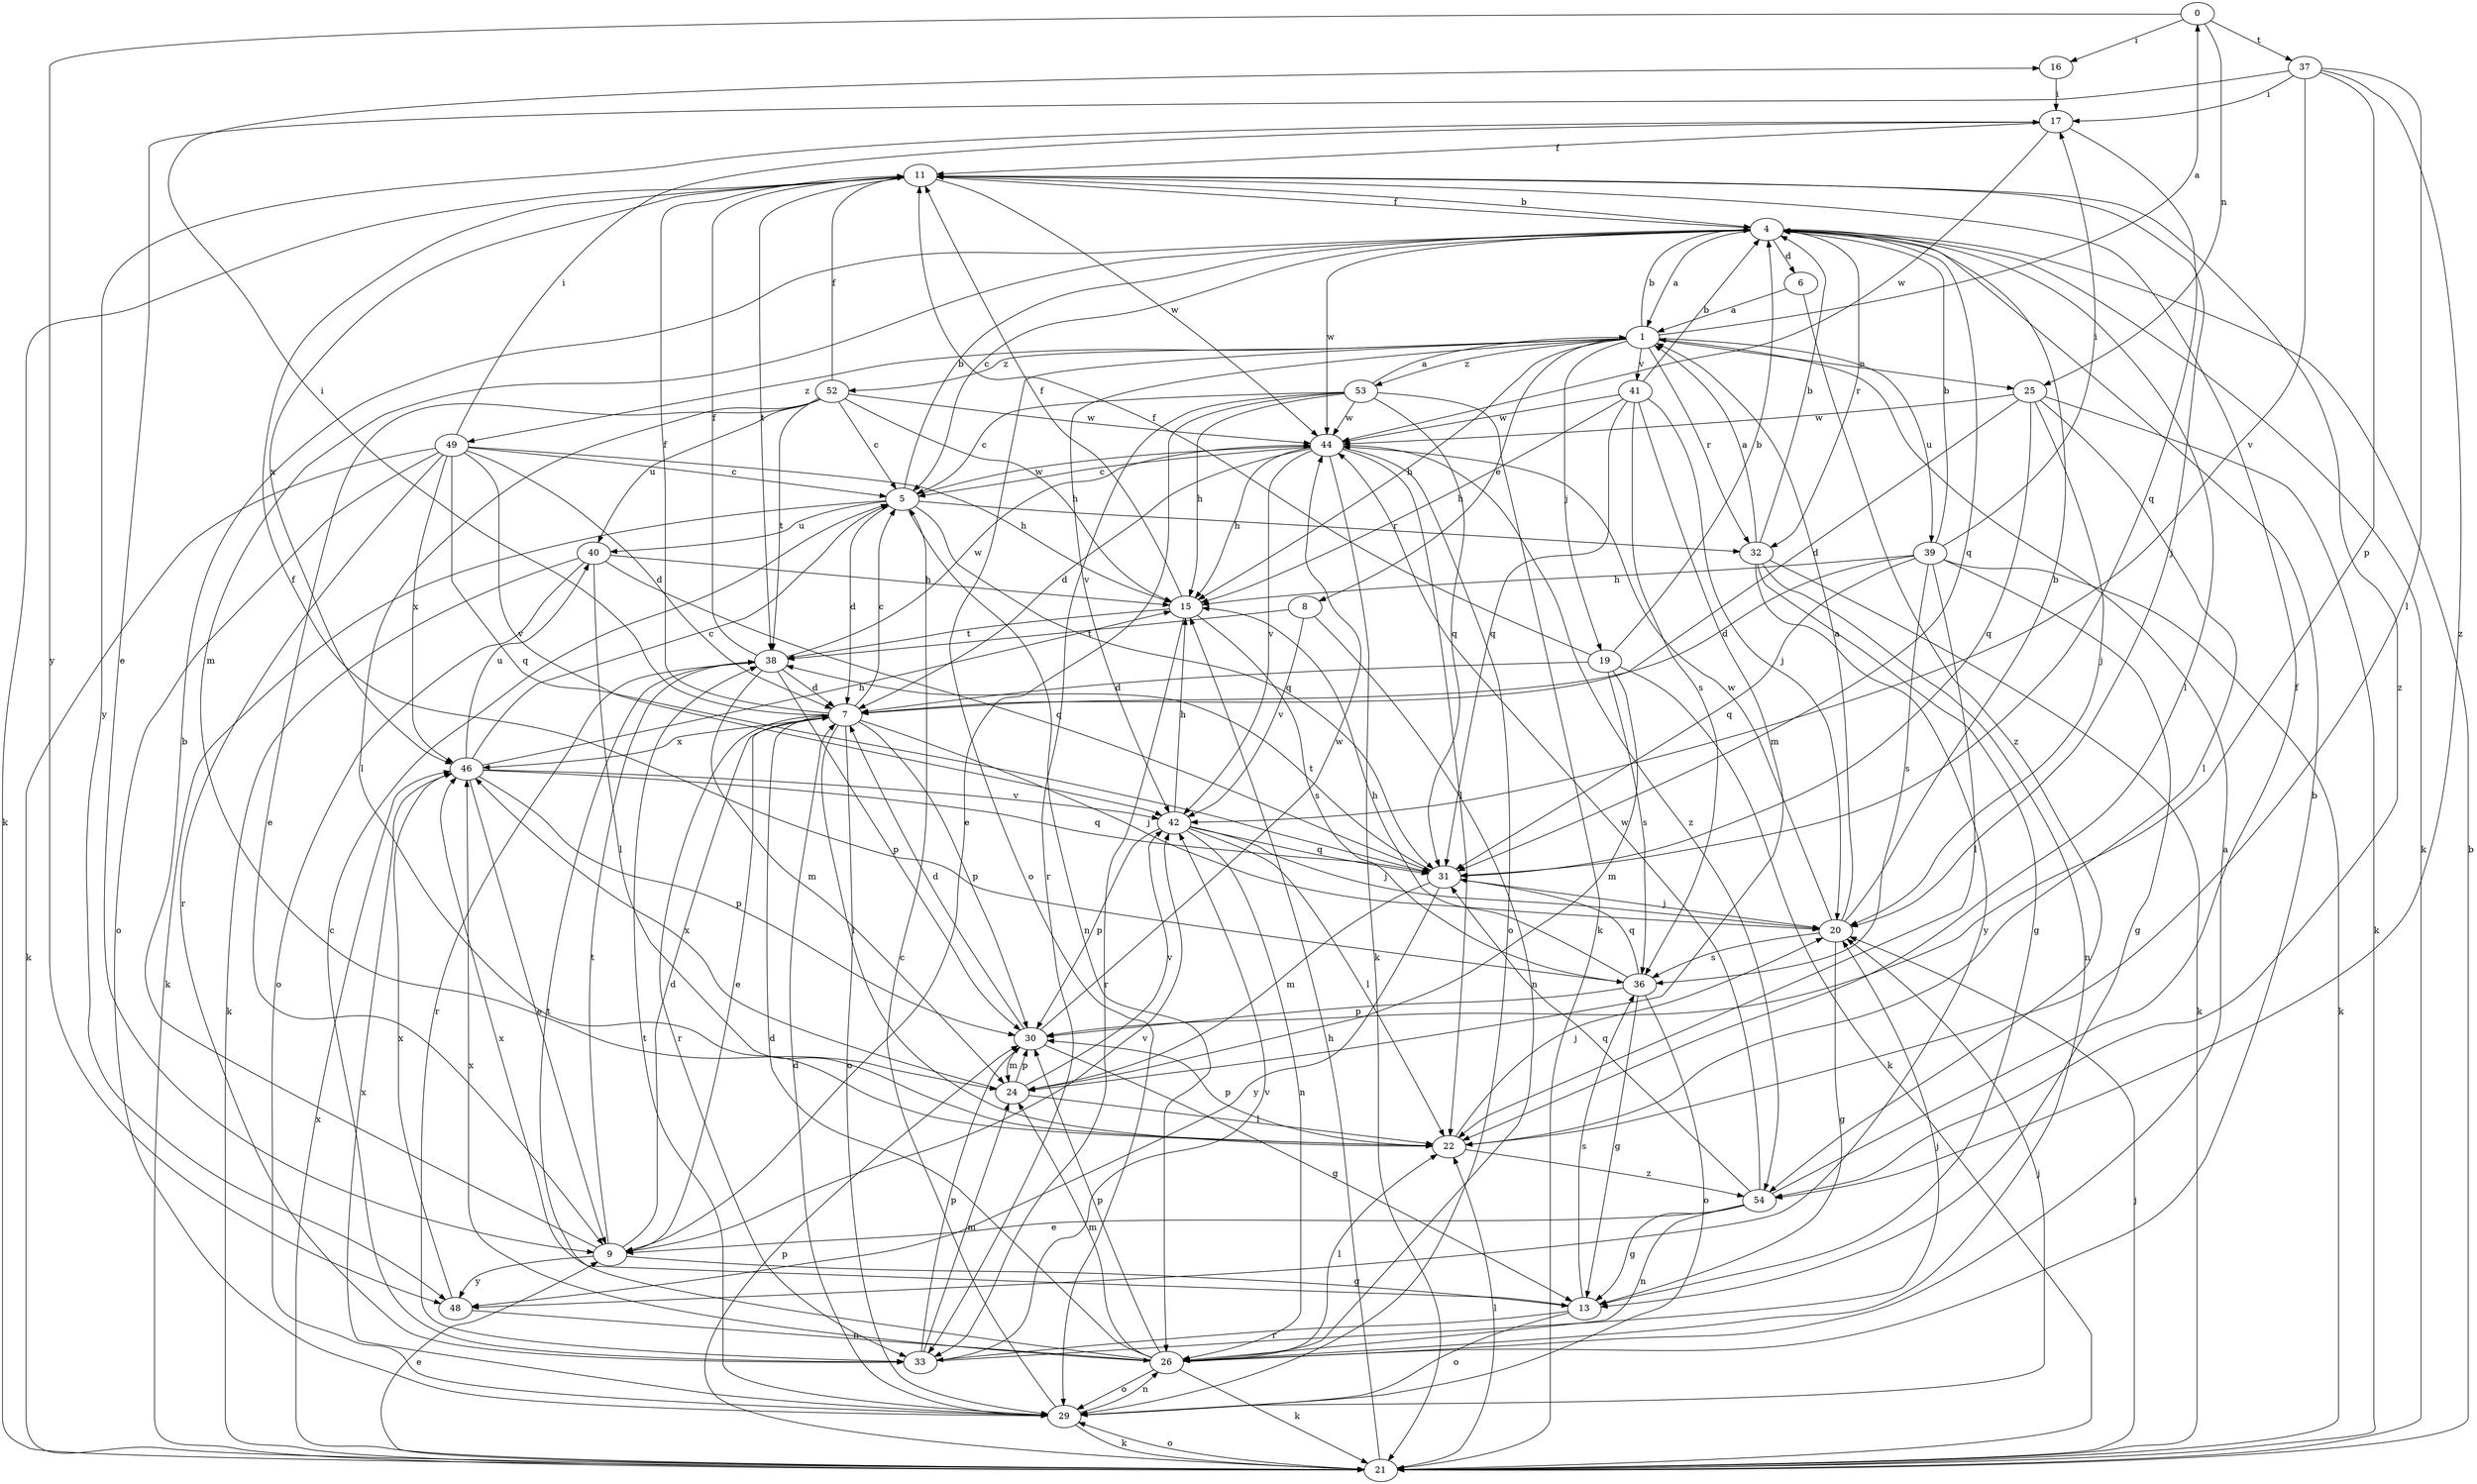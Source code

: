 strict digraph  {
0;
1;
4;
5;
6;
7;
8;
9;
11;
13;
15;
16;
17;
19;
20;
21;
22;
24;
25;
26;
29;
30;
31;
32;
33;
36;
37;
38;
39;
40;
41;
42;
44;
46;
48;
49;
52;
53;
54;
0 -> 16  [label=i];
0 -> 25  [label=n];
0 -> 37  [label=t];
0 -> 48  [label=y];
1 -> 0  [label=a];
1 -> 4  [label=b];
1 -> 8  [label=e];
1 -> 15  [label=h];
1 -> 19  [label=j];
1 -> 25  [label=n];
1 -> 29  [label=o];
1 -> 32  [label=r];
1 -> 39  [label=u];
1 -> 41  [label=v];
1 -> 42  [label=v];
1 -> 49  [label=z];
1 -> 52  [label=z];
1 -> 53  [label=z];
4 -> 1  [label=a];
4 -> 5  [label=c];
4 -> 6  [label=d];
4 -> 11  [label=f];
4 -> 21  [label=k];
4 -> 22  [label=l];
4 -> 24  [label=m];
4 -> 31  [label=q];
4 -> 32  [label=r];
4 -> 44  [label=w];
5 -> 4  [label=b];
5 -> 7  [label=d];
5 -> 21  [label=k];
5 -> 26  [label=n];
5 -> 31  [label=q];
5 -> 32  [label=r];
5 -> 40  [label=u];
5 -> 44  [label=w];
6 -> 1  [label=a];
6 -> 54  [label=z];
7 -> 5  [label=c];
7 -> 9  [label=e];
7 -> 11  [label=f];
7 -> 16  [label=i];
7 -> 20  [label=j];
7 -> 22  [label=l];
7 -> 29  [label=o];
7 -> 30  [label=p];
7 -> 33  [label=r];
7 -> 46  [label=x];
8 -> 26  [label=n];
8 -> 38  [label=t];
8 -> 42  [label=v];
9 -> 4  [label=b];
9 -> 7  [label=d];
9 -> 13  [label=g];
9 -> 38  [label=t];
9 -> 42  [label=v];
9 -> 48  [label=y];
11 -> 4  [label=b];
11 -> 20  [label=j];
11 -> 21  [label=k];
11 -> 38  [label=t];
11 -> 44  [label=w];
11 -> 46  [label=x];
11 -> 54  [label=z];
13 -> 29  [label=o];
13 -> 33  [label=r];
13 -> 36  [label=s];
13 -> 46  [label=x];
15 -> 11  [label=f];
15 -> 33  [label=r];
15 -> 36  [label=s];
15 -> 38  [label=t];
16 -> 17  [label=i];
17 -> 11  [label=f];
17 -> 31  [label=q];
17 -> 44  [label=w];
17 -> 48  [label=y];
19 -> 4  [label=b];
19 -> 7  [label=d];
19 -> 11  [label=f];
19 -> 21  [label=k];
19 -> 24  [label=m];
19 -> 36  [label=s];
20 -> 1  [label=a];
20 -> 4  [label=b];
20 -> 13  [label=g];
20 -> 36  [label=s];
20 -> 44  [label=w];
21 -> 4  [label=b];
21 -> 9  [label=e];
21 -> 15  [label=h];
21 -> 20  [label=j];
21 -> 22  [label=l];
21 -> 29  [label=o];
21 -> 30  [label=p];
21 -> 46  [label=x];
22 -> 20  [label=j];
22 -> 30  [label=p];
22 -> 54  [label=z];
24 -> 22  [label=l];
24 -> 30  [label=p];
24 -> 42  [label=v];
24 -> 46  [label=x];
25 -> 7  [label=d];
25 -> 20  [label=j];
25 -> 21  [label=k];
25 -> 22  [label=l];
25 -> 31  [label=q];
25 -> 44  [label=w];
26 -> 1  [label=a];
26 -> 4  [label=b];
26 -> 7  [label=d];
26 -> 21  [label=k];
26 -> 22  [label=l];
26 -> 24  [label=m];
26 -> 29  [label=o];
26 -> 30  [label=p];
26 -> 38  [label=t];
26 -> 46  [label=x];
29 -> 5  [label=c];
29 -> 7  [label=d];
29 -> 20  [label=j];
29 -> 21  [label=k];
29 -> 26  [label=n];
29 -> 38  [label=t];
29 -> 46  [label=x];
30 -> 7  [label=d];
30 -> 13  [label=g];
30 -> 24  [label=m];
30 -> 44  [label=w];
31 -> 20  [label=j];
31 -> 24  [label=m];
31 -> 38  [label=t];
31 -> 48  [label=y];
32 -> 1  [label=a];
32 -> 4  [label=b];
32 -> 13  [label=g];
32 -> 21  [label=k];
32 -> 26  [label=n];
32 -> 48  [label=y];
33 -> 5  [label=c];
33 -> 20  [label=j];
33 -> 24  [label=m];
33 -> 30  [label=p];
33 -> 42  [label=v];
36 -> 11  [label=f];
36 -> 13  [label=g];
36 -> 15  [label=h];
36 -> 29  [label=o];
36 -> 30  [label=p];
36 -> 31  [label=q];
37 -> 9  [label=e];
37 -> 17  [label=i];
37 -> 22  [label=l];
37 -> 30  [label=p];
37 -> 42  [label=v];
37 -> 54  [label=z];
38 -> 7  [label=d];
38 -> 11  [label=f];
38 -> 24  [label=m];
38 -> 30  [label=p];
38 -> 33  [label=r];
38 -> 44  [label=w];
39 -> 4  [label=b];
39 -> 7  [label=d];
39 -> 13  [label=g];
39 -> 15  [label=h];
39 -> 17  [label=i];
39 -> 21  [label=k];
39 -> 22  [label=l];
39 -> 31  [label=q];
39 -> 36  [label=s];
40 -> 15  [label=h];
40 -> 21  [label=k];
40 -> 22  [label=l];
40 -> 29  [label=o];
40 -> 31  [label=q];
41 -> 4  [label=b];
41 -> 15  [label=h];
41 -> 20  [label=j];
41 -> 24  [label=m];
41 -> 31  [label=q];
41 -> 36  [label=s];
41 -> 44  [label=w];
42 -> 15  [label=h];
42 -> 20  [label=j];
42 -> 22  [label=l];
42 -> 26  [label=n];
42 -> 30  [label=p];
42 -> 31  [label=q];
44 -> 5  [label=c];
44 -> 7  [label=d];
44 -> 15  [label=h];
44 -> 21  [label=k];
44 -> 22  [label=l];
44 -> 29  [label=o];
44 -> 42  [label=v];
44 -> 54  [label=z];
46 -> 5  [label=c];
46 -> 9  [label=e];
46 -> 15  [label=h];
46 -> 30  [label=p];
46 -> 31  [label=q];
46 -> 40  [label=u];
46 -> 42  [label=v];
48 -> 26  [label=n];
48 -> 46  [label=x];
49 -> 5  [label=c];
49 -> 7  [label=d];
49 -> 15  [label=h];
49 -> 17  [label=i];
49 -> 21  [label=k];
49 -> 29  [label=o];
49 -> 31  [label=q];
49 -> 33  [label=r];
49 -> 42  [label=v];
49 -> 46  [label=x];
52 -> 5  [label=c];
52 -> 9  [label=e];
52 -> 11  [label=f];
52 -> 15  [label=h];
52 -> 22  [label=l];
52 -> 38  [label=t];
52 -> 40  [label=u];
52 -> 44  [label=w];
53 -> 1  [label=a];
53 -> 5  [label=c];
53 -> 9  [label=e];
53 -> 15  [label=h];
53 -> 21  [label=k];
53 -> 31  [label=q];
53 -> 33  [label=r];
53 -> 44  [label=w];
54 -> 9  [label=e];
54 -> 11  [label=f];
54 -> 13  [label=g];
54 -> 26  [label=n];
54 -> 31  [label=q];
54 -> 44  [label=w];
}
